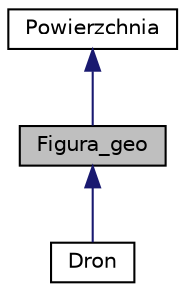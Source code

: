 digraph "Figura_geo"
{
  edge [fontname="Helvetica",fontsize="10",labelfontname="Helvetica",labelfontsize="10"];
  node [fontname="Helvetica",fontsize="10",shape=record];
  Node0 [label="Figura_geo",height=0.2,width=0.4,color="black", fillcolor="grey75", style="filled", fontcolor="black"];
  Node1 -> Node0 [dir="back",color="midnightblue",fontsize="10",style="solid",fontname="Helvetica"];
  Node1 [label="Powierzchnia",height=0.2,width=0.4,color="black", fillcolor="white", style="filled",URL="$class_powierzchnia.html",tooltip="Bazowa klasa realizujaca pojecie powierzchni posiadajacej dynamiczna tablice wektorow 3D..."];
  Node0 -> Node2 [dir="back",color="midnightblue",fontsize="10",style="solid",fontname="Helvetica"];
  Node2 [label="Dron",height=0.2,width=0.4,color="black", fillcolor="white", style="filled",URL="$class_dron.html",tooltip="Klasa pochodna figury geometrycznej realizujaca modelowanie drona. "];
}
